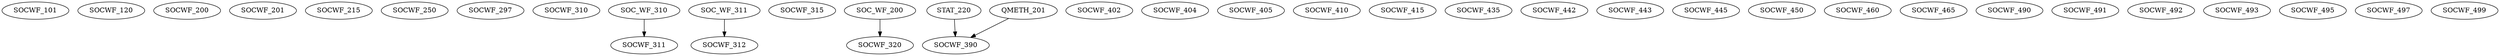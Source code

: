 digraph G {
    SOCWF_101;
    SOCWF_120;
    SOCWF_200;
    SOCWF_201;
    SOCWF_215;
    SOCWF_250;
    SOCWF_297;
    SOCWF_310;
    edge [color=black];
    SOC_WF_310 -> SOCWF_311;
    edge [color=black];
    SOC_WF_311 -> SOCWF_312;
    SOCWF_315;
    edge [color=black];
    SOC_WF_200 -> SOCWF_320;
    edge [color=black];
    STAT_220 -> SOCWF_390;
    QMETH_201 -> SOCWF_390;
    SOCWF_402;
    SOCWF_404;
    SOCWF_405;
    SOCWF_410;
    SOCWF_415;
    SOCWF_435;
    SOCWF_442;
    SOCWF_443;
    SOCWF_445;
    SOCWF_450;
    SOCWF_460;
    SOCWF_465;
    SOCWF_490;
    SOCWF_491;
    SOCWF_492;
    SOCWF_493;
    SOCWF_495;
    SOCWF_497;
    SOCWF_499;
}
